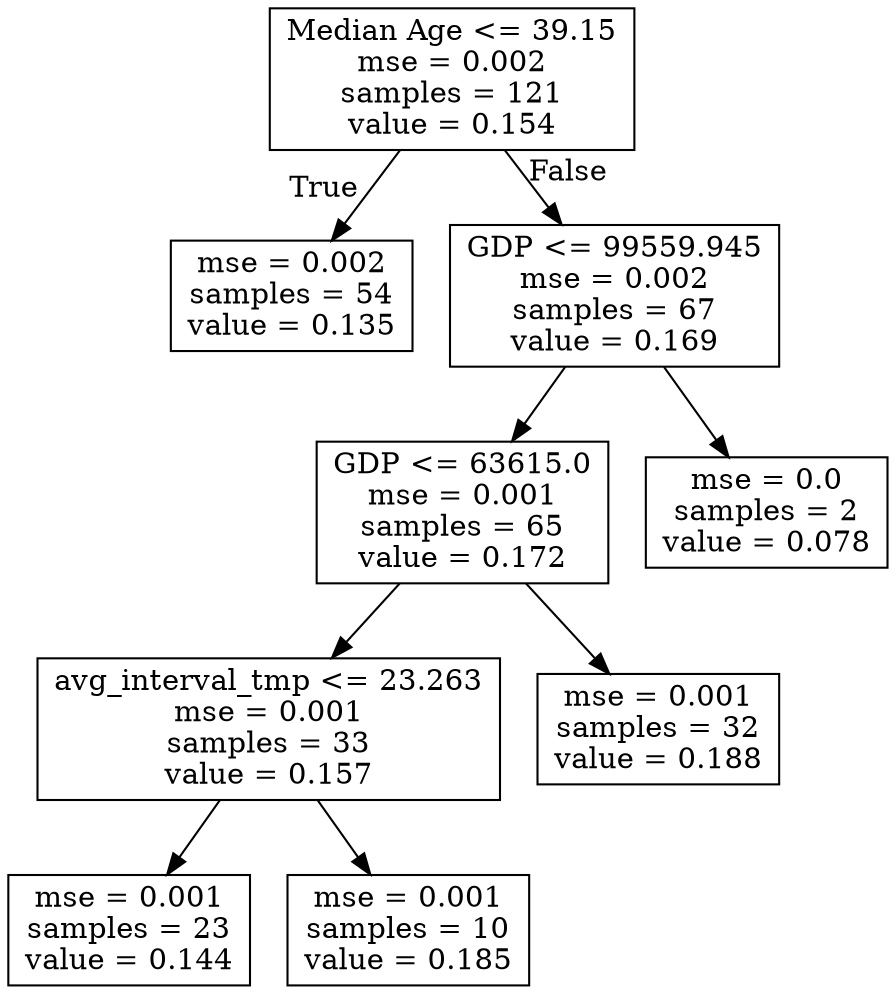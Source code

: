 digraph Tree {
node [shape=box] ;
0 [label="Median Age <= 39.15\nmse = 0.002\nsamples = 121\nvalue = 0.154"] ;
1 [label="mse = 0.002\nsamples = 54\nvalue = 0.135"] ;
0 -> 1 [labeldistance=2.5, labelangle=45, headlabel="True"] ;
2 [label="GDP <= 99559.945\nmse = 0.002\nsamples = 67\nvalue = 0.169"] ;
0 -> 2 [labeldistance=2.5, labelangle=-45, headlabel="False"] ;
3 [label="GDP <= 63615.0\nmse = 0.001\nsamples = 65\nvalue = 0.172"] ;
2 -> 3 ;
4 [label="avg_interval_tmp <= 23.263\nmse = 0.001\nsamples = 33\nvalue = 0.157"] ;
3 -> 4 ;
5 [label="mse = 0.001\nsamples = 23\nvalue = 0.144"] ;
4 -> 5 ;
6 [label="mse = 0.001\nsamples = 10\nvalue = 0.185"] ;
4 -> 6 ;
7 [label="mse = 0.001\nsamples = 32\nvalue = 0.188"] ;
3 -> 7 ;
8 [label="mse = 0.0\nsamples = 2\nvalue = 0.078"] ;
2 -> 8 ;
}
